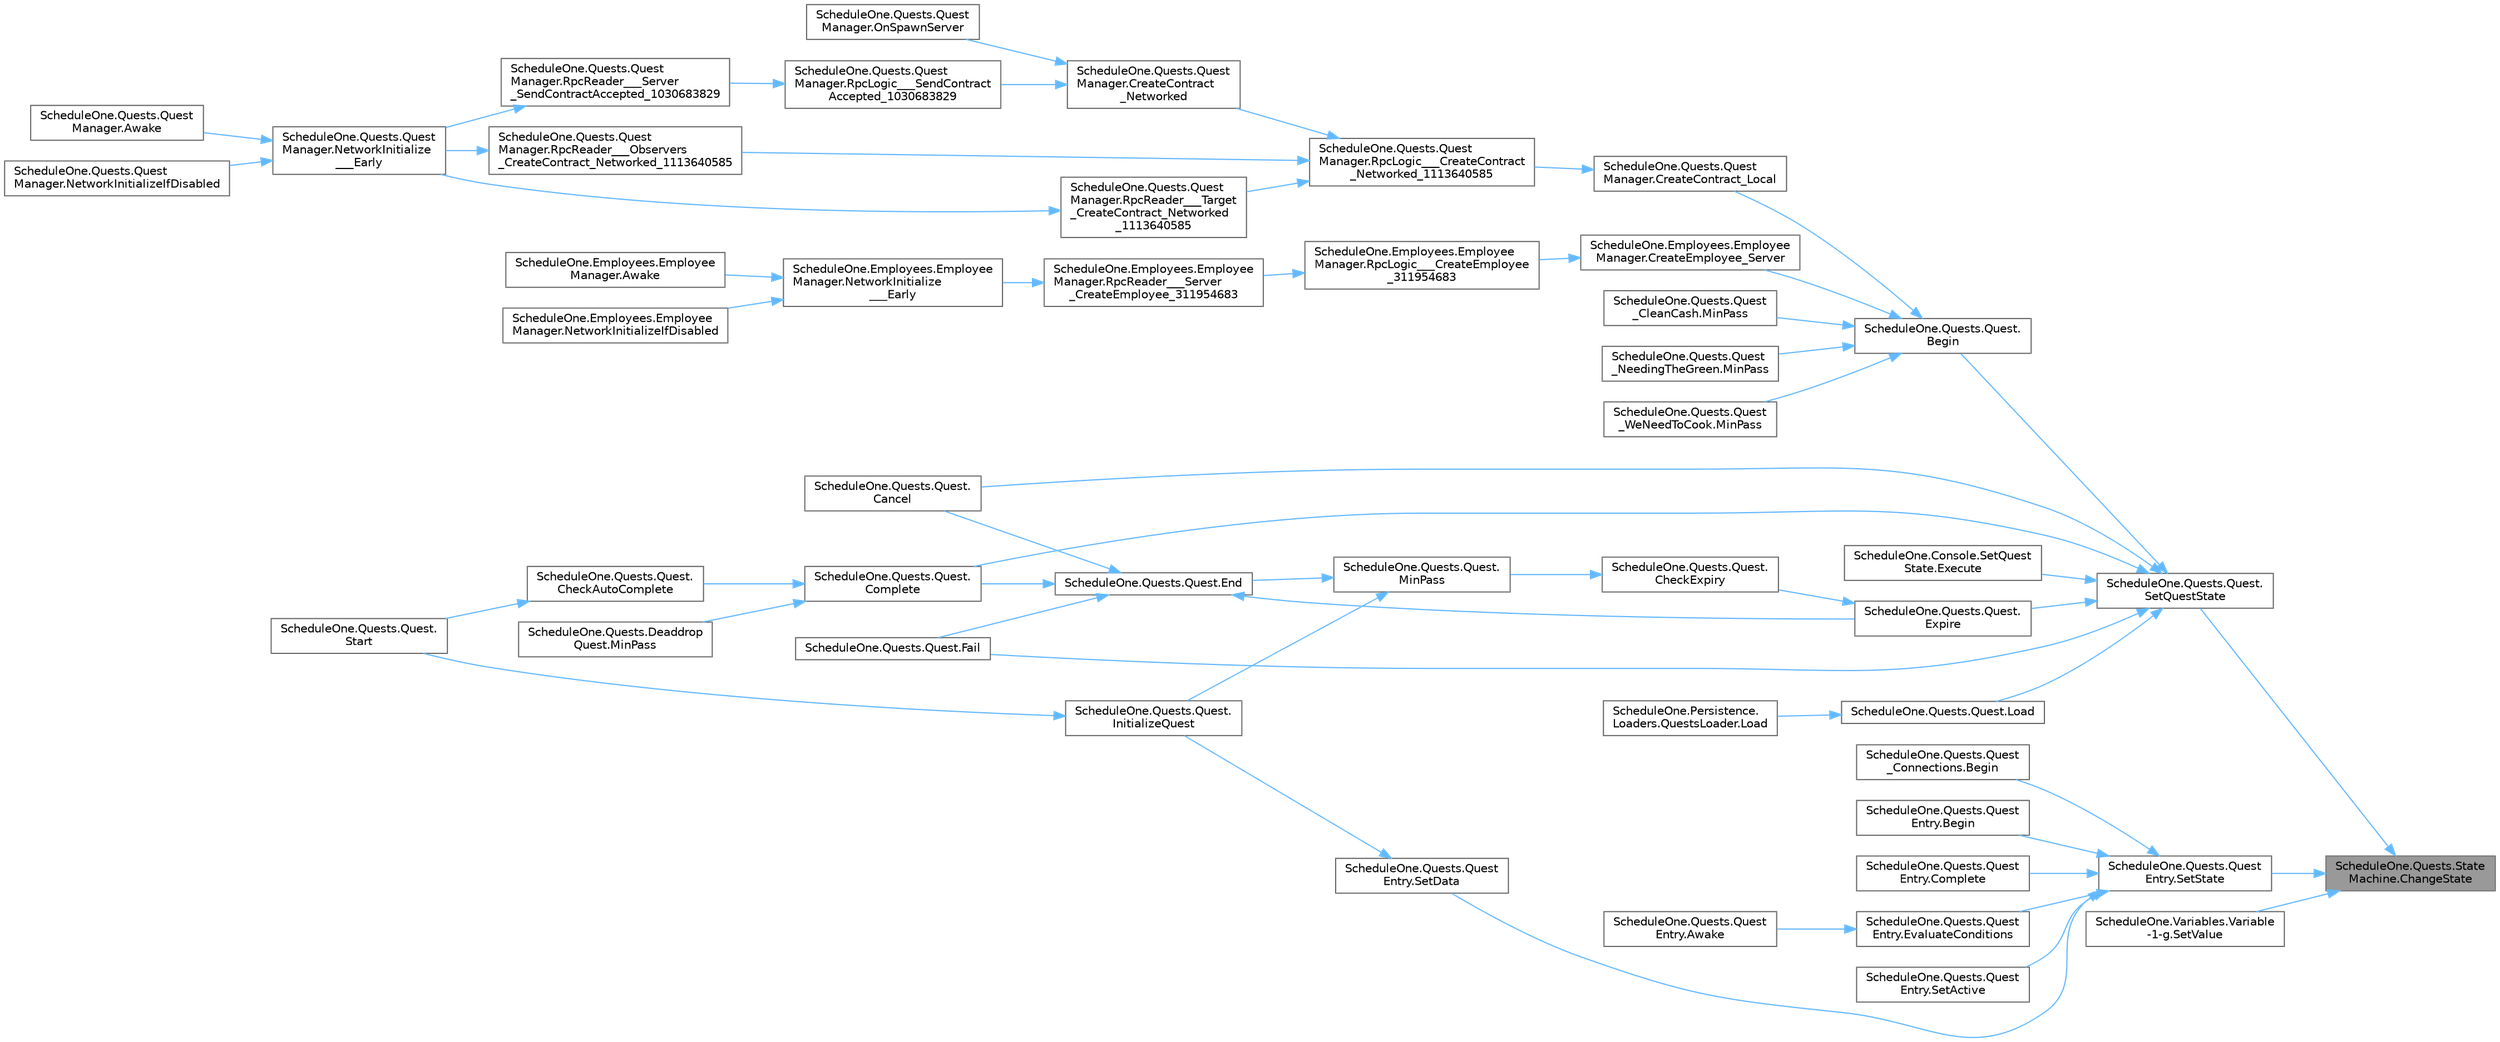 digraph "ScheduleOne.Quests.StateMachine.ChangeState"
{
 // LATEX_PDF_SIZE
  bgcolor="transparent";
  edge [fontname=Helvetica,fontsize=10,labelfontname=Helvetica,labelfontsize=10];
  node [fontname=Helvetica,fontsize=10,shape=box,height=0.2,width=0.4];
  rankdir="RL";
  Node1 [id="Node000001",label="ScheduleOne.Quests.State\lMachine.ChangeState",height=0.2,width=0.4,color="gray40", fillcolor="grey60", style="filled", fontcolor="black",tooltip=" "];
  Node1 -> Node2 [id="edge1_Node000001_Node000002",dir="back",color="steelblue1",style="solid",tooltip=" "];
  Node2 [id="Node000002",label="ScheduleOne.Quests.Quest.\lSetQuestState",height=0.2,width=0.4,color="grey40", fillcolor="white", style="filled",URL="$class_schedule_one_1_1_quests_1_1_quest.html#aa16e61384f30dcadb2b2166753c961d8",tooltip=" "];
  Node2 -> Node3 [id="edge2_Node000002_Node000003",dir="back",color="steelblue1",style="solid",tooltip=" "];
  Node3 [id="Node000003",label="ScheduleOne.Quests.Quest.\lBegin",height=0.2,width=0.4,color="grey40", fillcolor="white", style="filled",URL="$class_schedule_one_1_1_quests_1_1_quest.html#a95d0a0fc7c1ed4ef4767867d5c89da4c",tooltip=" "];
  Node3 -> Node4 [id="edge3_Node000003_Node000004",dir="back",color="steelblue1",style="solid",tooltip=" "];
  Node4 [id="Node000004",label="ScheduleOne.Quests.Quest\lManager.CreateContract_Local",height=0.2,width=0.4,color="grey40", fillcolor="white", style="filled",URL="$class_schedule_one_1_1_quests_1_1_quest_manager.html#afc9b9cb6518ea5e204da79cead901068",tooltip=" "];
  Node4 -> Node5 [id="edge4_Node000004_Node000005",dir="back",color="steelblue1",style="solid",tooltip=" "];
  Node5 [id="Node000005",label="ScheduleOne.Quests.Quest\lManager.RpcLogic___CreateContract\l_Networked_1113640585",height=0.2,width=0.4,color="grey40", fillcolor="white", style="filled",URL="$class_schedule_one_1_1_quests_1_1_quest_manager.html#a4c8736c64b17a0b76d64f13fc4a0b02b",tooltip=" "];
  Node5 -> Node6 [id="edge5_Node000005_Node000006",dir="back",color="steelblue1",style="solid",tooltip=" "];
  Node6 [id="Node000006",label="ScheduleOne.Quests.Quest\lManager.CreateContract\l_Networked",height=0.2,width=0.4,color="grey40", fillcolor="white", style="filled",URL="$class_schedule_one_1_1_quests_1_1_quest_manager.html#aff16e1f6ab93b34af06768d83179144c",tooltip=" "];
  Node6 -> Node7 [id="edge6_Node000006_Node000007",dir="back",color="steelblue1",style="solid",tooltip=" "];
  Node7 [id="Node000007",label="ScheduleOne.Quests.Quest\lManager.OnSpawnServer",height=0.2,width=0.4,color="grey40", fillcolor="white", style="filled",URL="$class_schedule_one_1_1_quests_1_1_quest_manager.html#a125a1beae845924e8ffcf2f6c7227c4e",tooltip=" "];
  Node6 -> Node8 [id="edge7_Node000006_Node000008",dir="back",color="steelblue1",style="solid",tooltip=" "];
  Node8 [id="Node000008",label="ScheduleOne.Quests.Quest\lManager.RpcLogic___SendContract\lAccepted_1030683829",height=0.2,width=0.4,color="grey40", fillcolor="white", style="filled",URL="$class_schedule_one_1_1_quests_1_1_quest_manager.html#aabf4a8f26856f3a2a93687c5a38e6fe0",tooltip=" "];
  Node8 -> Node9 [id="edge8_Node000008_Node000009",dir="back",color="steelblue1",style="solid",tooltip=" "];
  Node9 [id="Node000009",label="ScheduleOne.Quests.Quest\lManager.RpcReader___Server\l_SendContractAccepted_1030683829",height=0.2,width=0.4,color="grey40", fillcolor="white", style="filled",URL="$class_schedule_one_1_1_quests_1_1_quest_manager.html#a7eda9df56dd0cca43007dcc8d2d9a328",tooltip=" "];
  Node9 -> Node10 [id="edge9_Node000009_Node000010",dir="back",color="steelblue1",style="solid",tooltip=" "];
  Node10 [id="Node000010",label="ScheduleOne.Quests.Quest\lManager.NetworkInitialize\l___Early",height=0.2,width=0.4,color="grey40", fillcolor="white", style="filled",URL="$class_schedule_one_1_1_quests_1_1_quest_manager.html#a66fcde9b07ce5fb67d1f2c60f7abf11e",tooltip=" "];
  Node10 -> Node11 [id="edge10_Node000010_Node000011",dir="back",color="steelblue1",style="solid",tooltip=" "];
  Node11 [id="Node000011",label="ScheduleOne.Quests.Quest\lManager.Awake",height=0.2,width=0.4,color="grey40", fillcolor="white", style="filled",URL="$class_schedule_one_1_1_quests_1_1_quest_manager.html#a12b527d82675133d3ff91b2189a24959",tooltip=" "];
  Node10 -> Node12 [id="edge11_Node000010_Node000012",dir="back",color="steelblue1",style="solid",tooltip=" "];
  Node12 [id="Node000012",label="ScheduleOne.Quests.Quest\lManager.NetworkInitializeIfDisabled",height=0.2,width=0.4,color="grey40", fillcolor="white", style="filled",URL="$class_schedule_one_1_1_quests_1_1_quest_manager.html#a30f476cf7bcb946b62f1a22aa7d06390",tooltip=" "];
  Node5 -> Node13 [id="edge12_Node000005_Node000013",dir="back",color="steelblue1",style="solid",tooltip=" "];
  Node13 [id="Node000013",label="ScheduleOne.Quests.Quest\lManager.RpcReader___Observers\l_CreateContract_Networked_1113640585",height=0.2,width=0.4,color="grey40", fillcolor="white", style="filled",URL="$class_schedule_one_1_1_quests_1_1_quest_manager.html#a6ba5163b94436b7cff248b9358885753",tooltip=" "];
  Node13 -> Node10 [id="edge13_Node000013_Node000010",dir="back",color="steelblue1",style="solid",tooltip=" "];
  Node5 -> Node14 [id="edge14_Node000005_Node000014",dir="back",color="steelblue1",style="solid",tooltip=" "];
  Node14 [id="Node000014",label="ScheduleOne.Quests.Quest\lManager.RpcReader___Target\l_CreateContract_Networked\l_1113640585",height=0.2,width=0.4,color="grey40", fillcolor="white", style="filled",URL="$class_schedule_one_1_1_quests_1_1_quest_manager.html#a04ad32528acd489f5255efd26af562f0",tooltip=" "];
  Node14 -> Node10 [id="edge15_Node000014_Node000010",dir="back",color="steelblue1",style="solid",tooltip=" "];
  Node3 -> Node15 [id="edge16_Node000003_Node000015",dir="back",color="steelblue1",style="solid",tooltip=" "];
  Node15 [id="Node000015",label="ScheduleOne.Employees.Employee\lManager.CreateEmployee_Server",height=0.2,width=0.4,color="grey40", fillcolor="white", style="filled",URL="$class_schedule_one_1_1_employees_1_1_employee_manager.html#ad254e96a805a1f4aa6cf7eb5795847d2",tooltip=" "];
  Node15 -> Node16 [id="edge17_Node000015_Node000016",dir="back",color="steelblue1",style="solid",tooltip=" "];
  Node16 [id="Node000016",label="ScheduleOne.Employees.Employee\lManager.RpcLogic___CreateEmployee\l_311954683",height=0.2,width=0.4,color="grey40", fillcolor="white", style="filled",URL="$class_schedule_one_1_1_employees_1_1_employee_manager.html#a9218ea027155196038ca0d957d793515",tooltip=" "];
  Node16 -> Node17 [id="edge18_Node000016_Node000017",dir="back",color="steelblue1",style="solid",tooltip=" "];
  Node17 [id="Node000017",label="ScheduleOne.Employees.Employee\lManager.RpcReader___Server\l_CreateEmployee_311954683",height=0.2,width=0.4,color="grey40", fillcolor="white", style="filled",URL="$class_schedule_one_1_1_employees_1_1_employee_manager.html#a25d83caa5f30d1416d9b6987d0c8e52c",tooltip=" "];
  Node17 -> Node18 [id="edge19_Node000017_Node000018",dir="back",color="steelblue1",style="solid",tooltip=" "];
  Node18 [id="Node000018",label="ScheduleOne.Employees.Employee\lManager.NetworkInitialize\l___Early",height=0.2,width=0.4,color="grey40", fillcolor="white", style="filled",URL="$class_schedule_one_1_1_employees_1_1_employee_manager.html#a72b26ce92b75ed52f37d5363001334ec",tooltip=" "];
  Node18 -> Node19 [id="edge20_Node000018_Node000019",dir="back",color="steelblue1",style="solid",tooltip=" "];
  Node19 [id="Node000019",label="ScheduleOne.Employees.Employee\lManager.Awake",height=0.2,width=0.4,color="grey40", fillcolor="white", style="filled",URL="$class_schedule_one_1_1_employees_1_1_employee_manager.html#a0d7b369e7309f5fd88bf935a9d197273",tooltip=" "];
  Node18 -> Node20 [id="edge21_Node000018_Node000020",dir="back",color="steelblue1",style="solid",tooltip=" "];
  Node20 [id="Node000020",label="ScheduleOne.Employees.Employee\lManager.NetworkInitializeIfDisabled",height=0.2,width=0.4,color="grey40", fillcolor="white", style="filled",URL="$class_schedule_one_1_1_employees_1_1_employee_manager.html#a50e1c7e1e3f527498c7d50f22382ad13",tooltip=" "];
  Node3 -> Node21 [id="edge22_Node000003_Node000021",dir="back",color="steelblue1",style="solid",tooltip=" "];
  Node21 [id="Node000021",label="ScheduleOne.Quests.Quest\l_CleanCash.MinPass",height=0.2,width=0.4,color="grey40", fillcolor="white", style="filled",URL="$class_schedule_one_1_1_quests_1_1_quest___clean_cash.html#a9c844cf8b599ffbc691fac255c127d97",tooltip=" "];
  Node3 -> Node22 [id="edge23_Node000003_Node000022",dir="back",color="steelblue1",style="solid",tooltip=" "];
  Node22 [id="Node000022",label="ScheduleOne.Quests.Quest\l_NeedingTheGreen.MinPass",height=0.2,width=0.4,color="grey40", fillcolor="white", style="filled",URL="$class_schedule_one_1_1_quests_1_1_quest___needing_the_green.html#a689a77462ca0ec7cd94f30fd1f671aef",tooltip=" "];
  Node3 -> Node23 [id="edge24_Node000003_Node000023",dir="back",color="steelblue1",style="solid",tooltip=" "];
  Node23 [id="Node000023",label="ScheduleOne.Quests.Quest\l_WeNeedToCook.MinPass",height=0.2,width=0.4,color="grey40", fillcolor="white", style="filled",URL="$class_schedule_one_1_1_quests_1_1_quest___we_need_to_cook.html#ac32e4209eedefdaec8afc28dab027ece",tooltip=" "];
  Node2 -> Node24 [id="edge25_Node000002_Node000024",dir="back",color="steelblue1",style="solid",tooltip=" "];
  Node24 [id="Node000024",label="ScheduleOne.Quests.Quest.\lCancel",height=0.2,width=0.4,color="grey40", fillcolor="white", style="filled",URL="$class_schedule_one_1_1_quests_1_1_quest.html#a8cb88df9a1871356106a018fbbf4e49e",tooltip=" "];
  Node2 -> Node25 [id="edge26_Node000002_Node000025",dir="back",color="steelblue1",style="solid",tooltip=" "];
  Node25 [id="Node000025",label="ScheduleOne.Quests.Quest.\lComplete",height=0.2,width=0.4,color="grey40", fillcolor="white", style="filled",URL="$class_schedule_one_1_1_quests_1_1_quest.html#a0dce445fe53bf46dfd27e1fc6b87e9d5",tooltip=" "];
  Node25 -> Node26 [id="edge27_Node000025_Node000026",dir="back",color="steelblue1",style="solid",tooltip=" "];
  Node26 [id="Node000026",label="ScheduleOne.Quests.Quest.\lCheckAutoComplete",height=0.2,width=0.4,color="grey40", fillcolor="white", style="filled",URL="$class_schedule_one_1_1_quests_1_1_quest.html#a2dfc0ad19ef41b97e3d40b156176b1d4",tooltip=" "];
  Node26 -> Node27 [id="edge28_Node000026_Node000027",dir="back",color="steelblue1",style="solid",tooltip=" "];
  Node27 [id="Node000027",label="ScheduleOne.Quests.Quest.\lStart",height=0.2,width=0.4,color="grey40", fillcolor="white", style="filled",URL="$class_schedule_one_1_1_quests_1_1_quest.html#a6ec5bb8eb1889a1642cf2062ed103651",tooltip=" "];
  Node25 -> Node28 [id="edge29_Node000025_Node000028",dir="back",color="steelblue1",style="solid",tooltip=" "];
  Node28 [id="Node000028",label="ScheduleOne.Quests.Deaddrop\lQuest.MinPass",height=0.2,width=0.4,color="grey40", fillcolor="white", style="filled",URL="$class_schedule_one_1_1_quests_1_1_deaddrop_quest.html#a72c77be43d3bc039c46edf7fb42bc265",tooltip=" "];
  Node2 -> Node29 [id="edge30_Node000002_Node000029",dir="back",color="steelblue1",style="solid",tooltip=" "];
  Node29 [id="Node000029",label="ScheduleOne.Console.SetQuest\lState.Execute",height=0.2,width=0.4,color="grey40", fillcolor="white", style="filled",URL="$class_schedule_one_1_1_console_1_1_set_quest_state.html#a05b3bf4d00336f9816c0ec4c03c5a854",tooltip=" "];
  Node2 -> Node30 [id="edge31_Node000002_Node000030",dir="back",color="steelblue1",style="solid",tooltip=" "];
  Node30 [id="Node000030",label="ScheduleOne.Quests.Quest.\lExpire",height=0.2,width=0.4,color="grey40", fillcolor="white", style="filled",URL="$class_schedule_one_1_1_quests_1_1_quest.html#a7823e1b263a11f19155071e2d8c9001a",tooltip=" "];
  Node30 -> Node31 [id="edge32_Node000030_Node000031",dir="back",color="steelblue1",style="solid",tooltip=" "];
  Node31 [id="Node000031",label="ScheduleOne.Quests.Quest.\lCheckExpiry",height=0.2,width=0.4,color="grey40", fillcolor="white", style="filled",URL="$class_schedule_one_1_1_quests_1_1_quest.html#a21fecce7bba62edf53857845240da070",tooltip=" "];
  Node31 -> Node32 [id="edge33_Node000031_Node000032",dir="back",color="steelblue1",style="solid",tooltip=" "];
  Node32 [id="Node000032",label="ScheduleOne.Quests.Quest.\lMinPass",height=0.2,width=0.4,color="grey40", fillcolor="white", style="filled",URL="$class_schedule_one_1_1_quests_1_1_quest.html#ad8f62430f31193b78ea36146148e1dc4",tooltip=" "];
  Node32 -> Node33 [id="edge34_Node000032_Node000033",dir="back",color="steelblue1",style="solid",tooltip=" "];
  Node33 [id="Node000033",label="ScheduleOne.Quests.Quest.End",height=0.2,width=0.4,color="grey40", fillcolor="white", style="filled",URL="$class_schedule_one_1_1_quests_1_1_quest.html#a7bd5821737df587455a2c1730af7ac42",tooltip=" "];
  Node33 -> Node24 [id="edge35_Node000033_Node000024",dir="back",color="steelblue1",style="solid",tooltip=" "];
  Node33 -> Node25 [id="edge36_Node000033_Node000025",dir="back",color="steelblue1",style="solid",tooltip=" "];
  Node33 -> Node30 [id="edge37_Node000033_Node000030",dir="back",color="steelblue1",style="solid",tooltip=" "];
  Node33 -> Node34 [id="edge38_Node000033_Node000034",dir="back",color="steelblue1",style="solid",tooltip=" "];
  Node34 [id="Node000034",label="ScheduleOne.Quests.Quest.Fail",height=0.2,width=0.4,color="grey40", fillcolor="white", style="filled",URL="$class_schedule_one_1_1_quests_1_1_quest.html#a3a66283db0523b048dae1a1ebc2b5a3a",tooltip=" "];
  Node32 -> Node35 [id="edge39_Node000032_Node000035",dir="back",color="steelblue1",style="solid",tooltip=" "];
  Node35 [id="Node000035",label="ScheduleOne.Quests.Quest.\lInitializeQuest",height=0.2,width=0.4,color="grey40", fillcolor="white", style="filled",URL="$class_schedule_one_1_1_quests_1_1_quest.html#a2092f0d6541e227a5a38ed79bc07df11",tooltip=" "];
  Node35 -> Node27 [id="edge40_Node000035_Node000027",dir="back",color="steelblue1",style="solid",tooltip=" "];
  Node2 -> Node34 [id="edge41_Node000002_Node000034",dir="back",color="steelblue1",style="solid",tooltip=" "];
  Node2 -> Node36 [id="edge42_Node000002_Node000036",dir="back",color="steelblue1",style="solid",tooltip=" "];
  Node36 [id="Node000036",label="ScheduleOne.Quests.Quest.Load",height=0.2,width=0.4,color="grey40", fillcolor="white", style="filled",URL="$class_schedule_one_1_1_quests_1_1_quest.html#a03c6e1e229ce3c64a929c38ead5b8b6d",tooltip=" "];
  Node36 -> Node37 [id="edge43_Node000036_Node000037",dir="back",color="steelblue1",style="solid",tooltip=" "];
  Node37 [id="Node000037",label="ScheduleOne.Persistence.\lLoaders.QuestsLoader.Load",height=0.2,width=0.4,color="grey40", fillcolor="white", style="filled",URL="$class_schedule_one_1_1_persistence_1_1_loaders_1_1_quests_loader.html#aa6a0043461fcddc7b139820c5aa6a6bb",tooltip=" "];
  Node1 -> Node38 [id="edge44_Node000001_Node000038",dir="back",color="steelblue1",style="solid",tooltip=" "];
  Node38 [id="Node000038",label="ScheduleOne.Quests.Quest\lEntry.SetState",height=0.2,width=0.4,color="grey40", fillcolor="white", style="filled",URL="$class_schedule_one_1_1_quests_1_1_quest_entry.html#a3167ad820792f845b3bfc83658424a7c",tooltip=" "];
  Node38 -> Node39 [id="edge45_Node000038_Node000039",dir="back",color="steelblue1",style="solid",tooltip=" "];
  Node39 [id="Node000039",label="ScheduleOne.Quests.Quest\l_Connections.Begin",height=0.2,width=0.4,color="grey40", fillcolor="white", style="filled",URL="$class_schedule_one_1_1_quests_1_1_quest___connections.html#a3e6508fcec03ff0a7d77fbce580c4623",tooltip=" "];
  Node38 -> Node40 [id="edge46_Node000038_Node000040",dir="back",color="steelblue1",style="solid",tooltip=" "];
  Node40 [id="Node000040",label="ScheduleOne.Quests.Quest\lEntry.Begin",height=0.2,width=0.4,color="grey40", fillcolor="white", style="filled",URL="$class_schedule_one_1_1_quests_1_1_quest_entry.html#a7fb8694dcd7f4d763b550c43291a7b2c",tooltip=" "];
  Node38 -> Node41 [id="edge47_Node000038_Node000041",dir="back",color="steelblue1",style="solid",tooltip=" "];
  Node41 [id="Node000041",label="ScheduleOne.Quests.Quest\lEntry.Complete",height=0.2,width=0.4,color="grey40", fillcolor="white", style="filled",URL="$class_schedule_one_1_1_quests_1_1_quest_entry.html#ad18bc0cd262d47cb6cd8e8e867eebc34",tooltip=" "];
  Node38 -> Node42 [id="edge48_Node000038_Node000042",dir="back",color="steelblue1",style="solid",tooltip=" "];
  Node42 [id="Node000042",label="ScheduleOne.Quests.Quest\lEntry.EvaluateConditions",height=0.2,width=0.4,color="grey40", fillcolor="white", style="filled",URL="$class_schedule_one_1_1_quests_1_1_quest_entry.html#a371484fd7cc8cf3815475b05f87dca8c",tooltip=" "];
  Node42 -> Node43 [id="edge49_Node000042_Node000043",dir="back",color="steelblue1",style="solid",tooltip=" "];
  Node43 [id="Node000043",label="ScheduleOne.Quests.Quest\lEntry.Awake",height=0.2,width=0.4,color="grey40", fillcolor="white", style="filled",URL="$class_schedule_one_1_1_quests_1_1_quest_entry.html#a36c5d3d1ed39cb2ca40d77308c2036e4",tooltip=" "];
  Node38 -> Node44 [id="edge50_Node000038_Node000044",dir="back",color="steelblue1",style="solid",tooltip=" "];
  Node44 [id="Node000044",label="ScheduleOne.Quests.Quest\lEntry.SetActive",height=0.2,width=0.4,color="grey40", fillcolor="white", style="filled",URL="$class_schedule_one_1_1_quests_1_1_quest_entry.html#a911da68650f92728d159a9124061e3c1",tooltip=" "];
  Node38 -> Node45 [id="edge51_Node000038_Node000045",dir="back",color="steelblue1",style="solid",tooltip=" "];
  Node45 [id="Node000045",label="ScheduleOne.Quests.Quest\lEntry.SetData",height=0.2,width=0.4,color="grey40", fillcolor="white", style="filled",URL="$class_schedule_one_1_1_quests_1_1_quest_entry.html#a466f24dedb8d64de2d45208e606f58f7",tooltip=" "];
  Node45 -> Node35 [id="edge52_Node000045_Node000035",dir="back",color="steelblue1",style="solid",tooltip=" "];
  Node1 -> Node46 [id="edge53_Node000001_Node000046",dir="back",color="steelblue1",style="solid",tooltip=" "];
  Node46 [id="Node000046",label="ScheduleOne.Variables.Variable\l-1-g.SetValue",height=0.2,width=0.4,color="grey40", fillcolor="white", style="filled",URL="$class_schedule_one_1_1_variables_1_1_variable-1-g.html#a606ecd4884a8f5b2bf13a9fa13718407",tooltip=" "];
}

